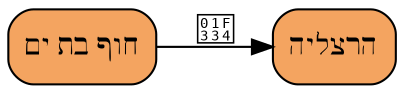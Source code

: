 digraph {
  rankdir="LR";
  node [style=filled fillcolor="sandybrown" shape=Mrecord];
  "חוף בת ים" -> "הרצליה" [label="🌴"];
}
